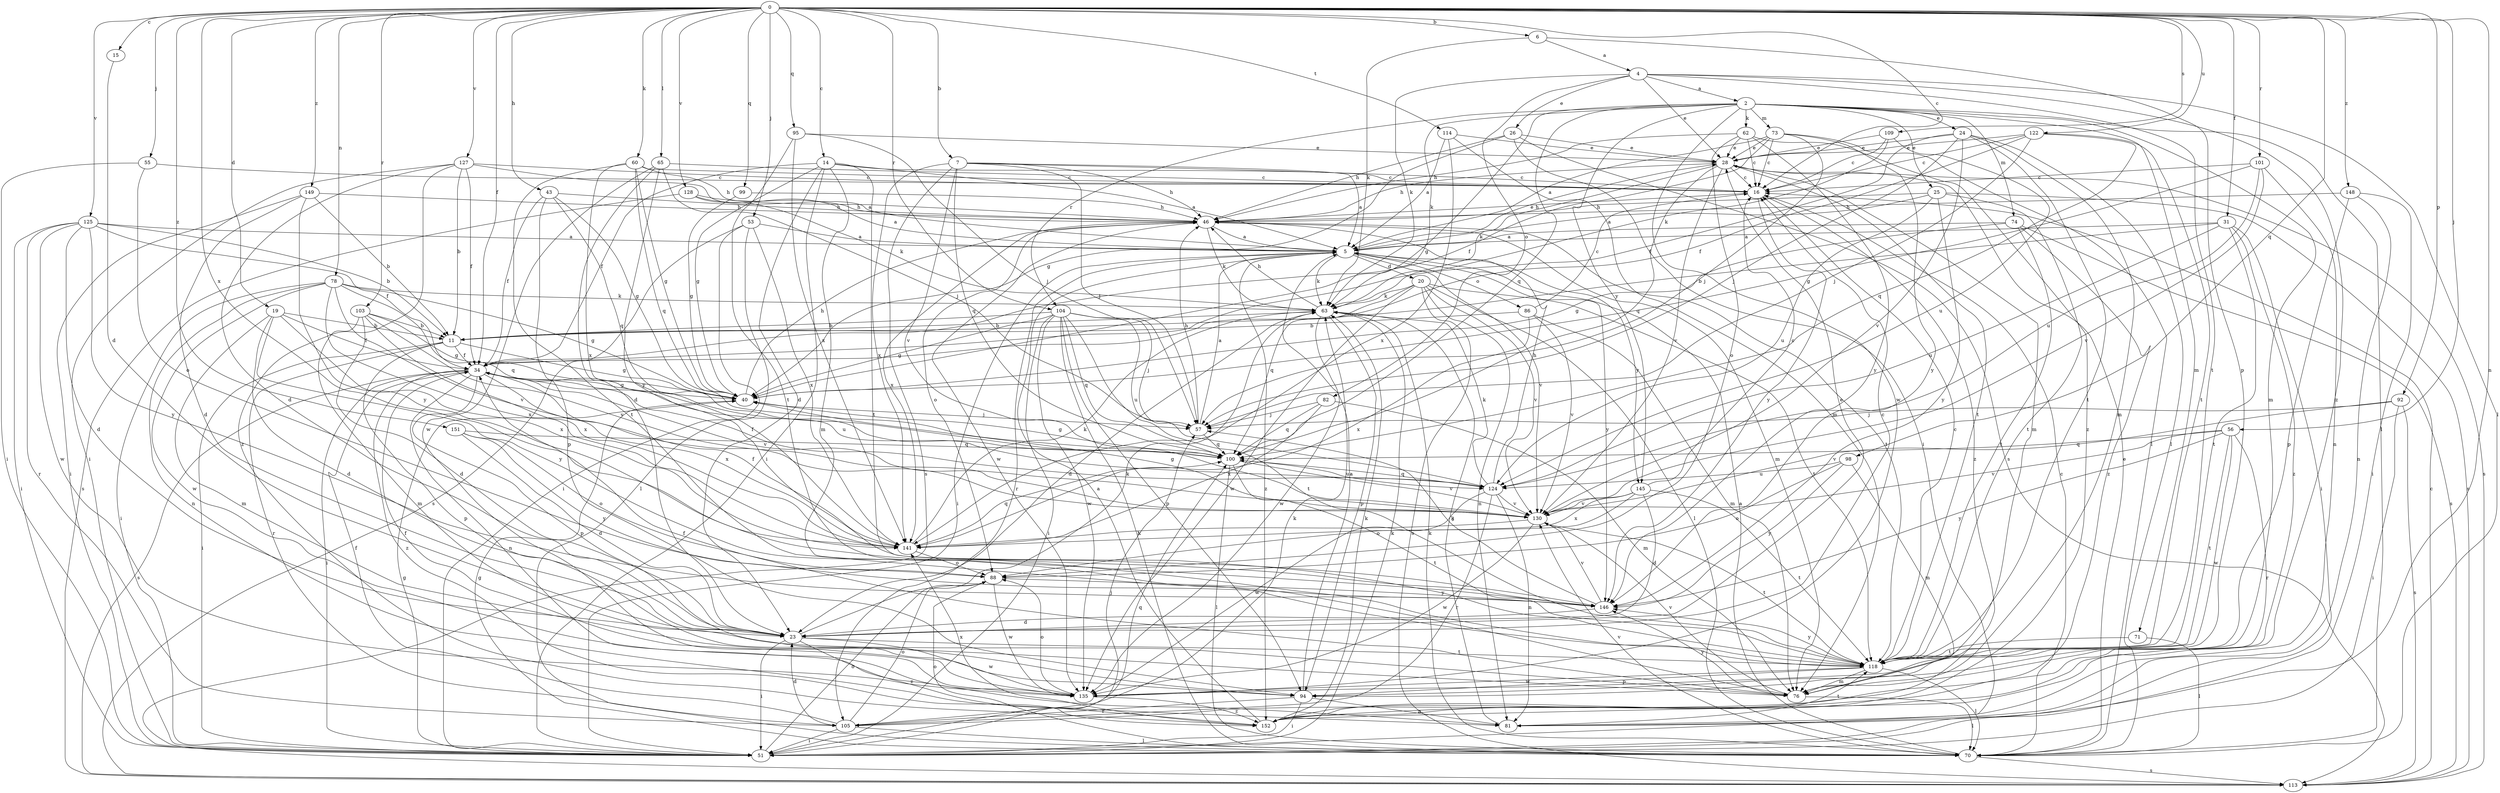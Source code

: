 strict digraph  {
0;
2;
4;
5;
6;
7;
11;
14;
15;
16;
19;
20;
23;
24;
25;
26;
28;
31;
34;
40;
43;
46;
51;
53;
55;
56;
57;
60;
62;
63;
65;
70;
71;
73;
74;
76;
78;
81;
82;
86;
88;
92;
94;
95;
98;
99;
100;
101;
103;
104;
105;
109;
113;
114;
118;
122;
124;
125;
127;
128;
130;
135;
141;
145;
146;
148;
149;
151;
152;
0 -> 6  [label=b];
0 -> 7  [label=b];
0 -> 14  [label=c];
0 -> 15  [label=c];
0 -> 16  [label=c];
0 -> 19  [label=d];
0 -> 31  [label=f];
0 -> 34  [label=f];
0 -> 43  [label=h];
0 -> 53  [label=j];
0 -> 55  [label=j];
0 -> 56  [label=j];
0 -> 60  [label=k];
0 -> 65  [label=l];
0 -> 78  [label=n];
0 -> 81  [label=n];
0 -> 92  [label=p];
0 -> 95  [label=q];
0 -> 98  [label=q];
0 -> 99  [label=q];
0 -> 101  [label=r];
0 -> 103  [label=r];
0 -> 104  [label=r];
0 -> 109  [label=s];
0 -> 114  [label=t];
0 -> 122  [label=u];
0 -> 125  [label=v];
0 -> 127  [label=v];
0 -> 128  [label=v];
0 -> 141  [label=x];
0 -> 148  [label=z];
0 -> 149  [label=z];
0 -> 151  [label=z];
2 -> 24  [label=e];
2 -> 25  [label=e];
2 -> 40  [label=g];
2 -> 62  [label=k];
2 -> 63  [label=k];
2 -> 70  [label=l];
2 -> 71  [label=m];
2 -> 73  [label=m];
2 -> 74  [label=m];
2 -> 76  [label=m];
2 -> 100  [label=q];
2 -> 104  [label=r];
2 -> 135  [label=w];
2 -> 145  [label=y];
4 -> 2  [label=a];
4 -> 26  [label=e];
4 -> 28  [label=e];
4 -> 63  [label=k];
4 -> 70  [label=l];
4 -> 82  [label=o];
4 -> 118  [label=t];
4 -> 152  [label=z];
5 -> 20  [label=d];
5 -> 28  [label=e];
5 -> 51  [label=i];
5 -> 63  [label=k];
5 -> 86  [label=o];
5 -> 105  [label=r];
5 -> 130  [label=v];
5 -> 145  [label=y];
5 -> 146  [label=y];
5 -> 152  [label=z];
6 -> 4  [label=a];
6 -> 63  [label=k];
6 -> 94  [label=p];
7 -> 5  [label=a];
7 -> 16  [label=c];
7 -> 46  [label=h];
7 -> 57  [label=j];
7 -> 100  [label=q];
7 -> 113  [label=s];
7 -> 130  [label=v];
7 -> 141  [label=x];
11 -> 34  [label=f];
11 -> 40  [label=g];
11 -> 51  [label=i];
11 -> 94  [label=p];
11 -> 105  [label=r];
14 -> 5  [label=a];
14 -> 16  [label=c];
14 -> 23  [label=d];
14 -> 34  [label=f];
14 -> 40  [label=g];
14 -> 51  [label=i];
14 -> 76  [label=m];
14 -> 118  [label=t];
15 -> 23  [label=d];
16 -> 46  [label=h];
16 -> 146  [label=y];
16 -> 152  [label=z];
19 -> 11  [label=b];
19 -> 23  [label=d];
19 -> 34  [label=f];
19 -> 76  [label=m];
19 -> 141  [label=x];
19 -> 146  [label=y];
20 -> 63  [label=k];
20 -> 70  [label=l];
20 -> 81  [label=n];
20 -> 100  [label=q];
20 -> 113  [label=s];
20 -> 118  [label=t];
20 -> 130  [label=v];
20 -> 135  [label=w];
23 -> 16  [label=c];
23 -> 28  [label=e];
23 -> 51  [label=i];
23 -> 63  [label=k];
23 -> 118  [label=t];
23 -> 135  [label=w];
23 -> 152  [label=z];
24 -> 28  [label=e];
24 -> 34  [label=f];
24 -> 57  [label=j];
24 -> 70  [label=l];
24 -> 76  [label=m];
24 -> 118  [label=t];
24 -> 130  [label=v];
25 -> 5  [label=a];
25 -> 46  [label=h];
25 -> 113  [label=s];
25 -> 118  [label=t];
25 -> 124  [label=u];
25 -> 146  [label=y];
26 -> 28  [label=e];
26 -> 40  [label=g];
26 -> 46  [label=h];
26 -> 51  [label=i];
26 -> 113  [label=s];
28 -> 16  [label=c];
28 -> 46  [label=h];
28 -> 63  [label=k];
28 -> 76  [label=m];
28 -> 100  [label=q];
28 -> 113  [label=s];
28 -> 118  [label=t];
28 -> 130  [label=v];
31 -> 5  [label=a];
31 -> 11  [label=b];
31 -> 51  [label=i];
31 -> 118  [label=t];
31 -> 124  [label=u];
31 -> 152  [label=z];
34 -> 40  [label=g];
34 -> 51  [label=i];
34 -> 81  [label=n];
34 -> 94  [label=p];
34 -> 113  [label=s];
34 -> 124  [label=u];
34 -> 130  [label=v];
34 -> 141  [label=x];
34 -> 152  [label=z];
40 -> 46  [label=h];
40 -> 57  [label=j];
43 -> 34  [label=f];
43 -> 40  [label=g];
43 -> 46  [label=h];
43 -> 94  [label=p];
43 -> 100  [label=q];
46 -> 5  [label=a];
46 -> 63  [label=k];
46 -> 76  [label=m];
46 -> 88  [label=o];
46 -> 118  [label=t];
46 -> 135  [label=w];
46 -> 141  [label=x];
51 -> 40  [label=g];
51 -> 57  [label=j];
51 -> 63  [label=k];
51 -> 88  [label=o];
51 -> 100  [label=q];
53 -> 5  [label=a];
53 -> 51  [label=i];
53 -> 70  [label=l];
53 -> 113  [label=s];
53 -> 141  [label=x];
55 -> 16  [label=c];
55 -> 51  [label=i];
55 -> 88  [label=o];
56 -> 100  [label=q];
56 -> 105  [label=r];
56 -> 118  [label=t];
56 -> 130  [label=v];
56 -> 135  [label=w];
56 -> 146  [label=y];
57 -> 5  [label=a];
57 -> 46  [label=h];
57 -> 100  [label=q];
60 -> 16  [label=c];
60 -> 40  [label=g];
60 -> 46  [label=h];
60 -> 100  [label=q];
60 -> 118  [label=t];
60 -> 141  [label=x];
62 -> 16  [label=c];
62 -> 28  [label=e];
62 -> 46  [label=h];
62 -> 88  [label=o];
62 -> 146  [label=y];
62 -> 152  [label=z];
63 -> 11  [label=b];
63 -> 23  [label=d];
63 -> 46  [label=h];
63 -> 94  [label=p];
63 -> 135  [label=w];
65 -> 16  [label=c];
65 -> 23  [label=d];
65 -> 57  [label=j];
65 -> 135  [label=w];
65 -> 146  [label=y];
70 -> 5  [label=a];
70 -> 16  [label=c];
70 -> 28  [label=e];
70 -> 40  [label=g];
70 -> 63  [label=k];
70 -> 88  [label=o];
70 -> 113  [label=s];
70 -> 130  [label=v];
71 -> 70  [label=l];
71 -> 118  [label=t];
73 -> 5  [label=a];
73 -> 16  [label=c];
73 -> 28  [label=e];
73 -> 34  [label=f];
73 -> 57  [label=j];
73 -> 70  [label=l];
73 -> 146  [label=y];
74 -> 5  [label=a];
74 -> 40  [label=g];
74 -> 113  [label=s];
74 -> 118  [label=t];
74 -> 152  [label=z];
76 -> 34  [label=f];
76 -> 70  [label=l];
76 -> 130  [label=v];
76 -> 146  [label=y];
78 -> 40  [label=g];
78 -> 51  [label=i];
78 -> 63  [label=k];
78 -> 81  [label=n];
78 -> 100  [label=q];
78 -> 130  [label=v];
78 -> 135  [label=w];
78 -> 141  [label=x];
81 -> 63  [label=k];
81 -> 118  [label=t];
82 -> 57  [label=j];
82 -> 76  [label=m];
82 -> 100  [label=q];
82 -> 141  [label=x];
86 -> 11  [label=b];
86 -> 16  [label=c];
86 -> 76  [label=m];
86 -> 130  [label=v];
86 -> 141  [label=x];
88 -> 135  [label=w];
88 -> 146  [label=y];
92 -> 51  [label=i];
92 -> 57  [label=j];
92 -> 113  [label=s];
92 -> 130  [label=v];
94 -> 5  [label=a];
94 -> 51  [label=i];
94 -> 81  [label=n];
94 -> 105  [label=r];
95 -> 28  [label=e];
95 -> 57  [label=j];
95 -> 118  [label=t];
95 -> 141  [label=x];
98 -> 76  [label=m];
98 -> 88  [label=o];
98 -> 124  [label=u];
98 -> 146  [label=y];
99 -> 40  [label=g];
99 -> 46  [label=h];
100 -> 40  [label=g];
100 -> 70  [label=l];
100 -> 118  [label=t];
100 -> 124  [label=u];
100 -> 130  [label=v];
101 -> 16  [label=c];
101 -> 40  [label=g];
101 -> 81  [label=n];
101 -> 124  [label=u];
101 -> 130  [label=v];
103 -> 11  [label=b];
103 -> 23  [label=d];
103 -> 40  [label=g];
103 -> 76  [label=m];
103 -> 130  [label=v];
103 -> 141  [label=x];
104 -> 11  [label=b];
104 -> 40  [label=g];
104 -> 51  [label=i];
104 -> 57  [label=j];
104 -> 70  [label=l];
104 -> 94  [label=p];
104 -> 100  [label=q];
104 -> 118  [label=t];
104 -> 124  [label=u];
104 -> 135  [label=w];
105 -> 23  [label=d];
105 -> 34  [label=f];
105 -> 51  [label=i];
105 -> 63  [label=k];
105 -> 70  [label=l];
105 -> 88  [label=o];
109 -> 16  [label=c];
109 -> 28  [label=e];
109 -> 63  [label=k];
109 -> 124  [label=u];
113 -> 16  [label=c];
114 -> 5  [label=a];
114 -> 28  [label=e];
114 -> 76  [label=m];
114 -> 141  [label=x];
118 -> 16  [label=c];
118 -> 70  [label=l];
118 -> 76  [label=m];
118 -> 94  [label=p];
118 -> 135  [label=w];
118 -> 146  [label=y];
122 -> 16  [label=c];
122 -> 28  [label=e];
122 -> 34  [label=f];
122 -> 57  [label=j];
122 -> 100  [label=q];
122 -> 118  [label=t];
124 -> 34  [label=f];
124 -> 46  [label=h];
124 -> 63  [label=k];
124 -> 81  [label=n];
124 -> 100  [label=q];
124 -> 105  [label=r];
124 -> 130  [label=v];
124 -> 135  [label=w];
125 -> 5  [label=a];
125 -> 11  [label=b];
125 -> 23  [label=d];
125 -> 34  [label=f];
125 -> 51  [label=i];
125 -> 105  [label=r];
125 -> 135  [label=w];
125 -> 146  [label=y];
127 -> 5  [label=a];
127 -> 11  [label=b];
127 -> 16  [label=c];
127 -> 23  [label=d];
127 -> 34  [label=f];
127 -> 51  [label=i];
127 -> 152  [label=z];
128 -> 5  [label=a];
128 -> 46  [label=h];
128 -> 63  [label=k];
128 -> 113  [label=s];
130 -> 40  [label=g];
130 -> 118  [label=t];
130 -> 135  [label=w];
130 -> 141  [label=x];
135 -> 34  [label=f];
135 -> 88  [label=o];
135 -> 152  [label=z];
141 -> 34  [label=f];
141 -> 63  [label=k];
141 -> 88  [label=o];
141 -> 100  [label=q];
145 -> 16  [label=c];
145 -> 23  [label=d];
145 -> 88  [label=o];
145 -> 118  [label=t];
145 -> 130  [label=v];
145 -> 141  [label=x];
146 -> 23  [label=d];
146 -> 57  [label=j];
146 -> 130  [label=v];
148 -> 46  [label=h];
148 -> 51  [label=i];
148 -> 81  [label=n];
148 -> 94  [label=p];
149 -> 11  [label=b];
149 -> 23  [label=d];
149 -> 46  [label=h];
149 -> 51  [label=i];
149 -> 146  [label=y];
151 -> 23  [label=d];
151 -> 88  [label=o];
151 -> 100  [label=q];
151 -> 146  [label=y];
152 -> 5  [label=a];
152 -> 63  [label=k];
152 -> 141  [label=x];
}
